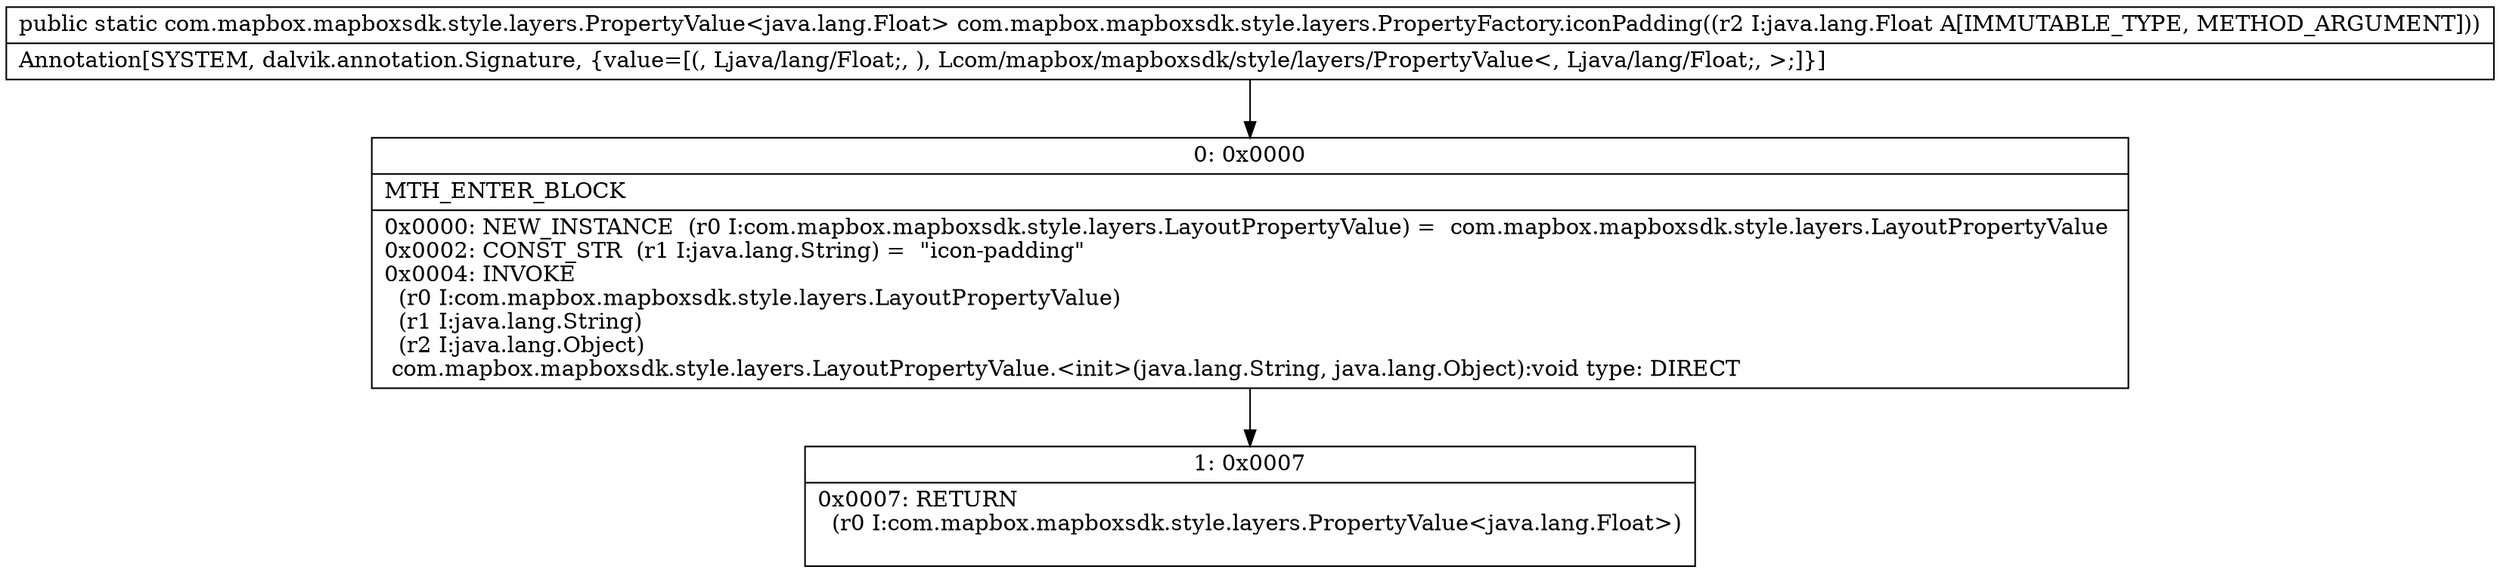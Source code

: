 digraph "CFG forcom.mapbox.mapboxsdk.style.layers.PropertyFactory.iconPadding(Ljava\/lang\/Float;)Lcom\/mapbox\/mapboxsdk\/style\/layers\/PropertyValue;" {
Node_0 [shape=record,label="{0\:\ 0x0000|MTH_ENTER_BLOCK\l|0x0000: NEW_INSTANCE  (r0 I:com.mapbox.mapboxsdk.style.layers.LayoutPropertyValue) =  com.mapbox.mapboxsdk.style.layers.LayoutPropertyValue \l0x0002: CONST_STR  (r1 I:java.lang.String) =  \"icon\-padding\" \l0x0004: INVOKE  \l  (r0 I:com.mapbox.mapboxsdk.style.layers.LayoutPropertyValue)\l  (r1 I:java.lang.String)\l  (r2 I:java.lang.Object)\l com.mapbox.mapboxsdk.style.layers.LayoutPropertyValue.\<init\>(java.lang.String, java.lang.Object):void type: DIRECT \l}"];
Node_1 [shape=record,label="{1\:\ 0x0007|0x0007: RETURN  \l  (r0 I:com.mapbox.mapboxsdk.style.layers.PropertyValue\<java.lang.Float\>)\l \l}"];
MethodNode[shape=record,label="{public static com.mapbox.mapboxsdk.style.layers.PropertyValue\<java.lang.Float\> com.mapbox.mapboxsdk.style.layers.PropertyFactory.iconPadding((r2 I:java.lang.Float A[IMMUTABLE_TYPE, METHOD_ARGUMENT]))  | Annotation[SYSTEM, dalvik.annotation.Signature, \{value=[(, Ljava\/lang\/Float;, ), Lcom\/mapbox\/mapboxsdk\/style\/layers\/PropertyValue\<, Ljava\/lang\/Float;, \>;]\}]\l}"];
MethodNode -> Node_0;
Node_0 -> Node_1;
}

